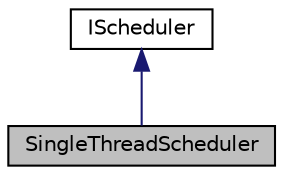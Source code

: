 digraph "SingleThreadScheduler"
{
 // LATEX_PDF_SIZE
  edge [fontname="Helvetica",fontsize="10",labelfontname="Helvetica",labelfontsize="10"];
  node [fontname="Helvetica",fontsize="10",shape=record];
  Node1 [label="SingleThreadScheduler",height=0.2,width=0.4,color="black", fillcolor="grey75", style="filled", fontcolor="black",tooltip="Pool of threads to automatically split a kernel's execution among several threads."];
  Node2 -> Node1 [dir="back",color="midnightblue",fontsize="10",style="solid",fontname="Helvetica"];
  Node2 [label="IScheduler",height=0.2,width=0.4,color="black", fillcolor="white", style="filled",URL="$classarm__compute_1_1_i_scheduler.xhtml",tooltip="Scheduler interface to run kernels."];
}
